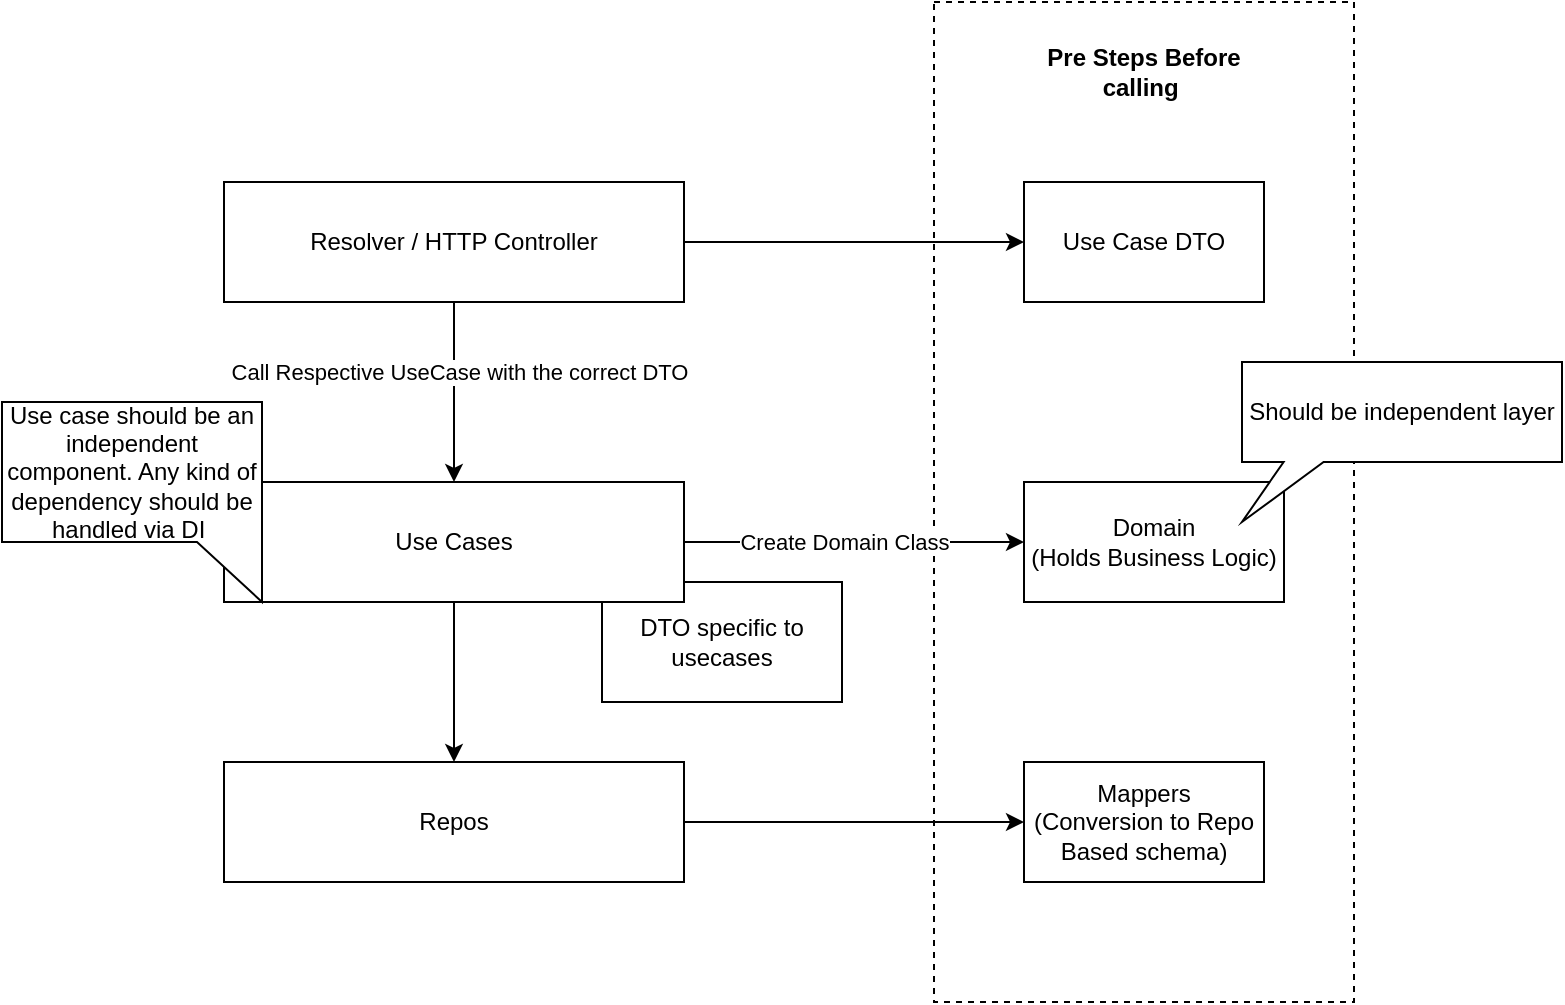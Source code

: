 <mxfile version="19.0.3" type="device"><diagram id="C5RBs43oDa-KdzZeNtuy" name="Page-1"><mxGraphModel dx="1099" dy="826" grid="1" gridSize="10" guides="1" tooltips="1" connect="1" arrows="1" fold="1" page="1" pageScale="1" pageWidth="827" pageHeight="1169" math="0" shadow="0"><root><mxCell id="WIyWlLk6GJQsqaUBKTNV-0"/><mxCell id="WIyWlLk6GJQsqaUBKTNV-1" parent="WIyWlLk6GJQsqaUBKTNV-0"/><mxCell id="ohCqk9J8uWFvoX7usmi4-0" value="DTO specific to usecases" style="rounded=0;whiteSpace=wrap;html=1;" vertex="1" parent="WIyWlLk6GJQsqaUBKTNV-1"><mxGeometry x="320" y="320" width="120" height="60" as="geometry"/></mxCell><mxCell id="O32mdL0tnx5mj_6KUWLs-16" value="" style="rounded=0;whiteSpace=wrap;html=1;dashed=1;" parent="WIyWlLk6GJQsqaUBKTNV-1" vertex="1"><mxGeometry x="486" y="30" width="210" height="500" as="geometry"/></mxCell><mxCell id="O32mdL0tnx5mj_6KUWLs-2" value="" style="edgeStyle=orthogonalEdgeStyle;rounded=0;orthogonalLoop=1;jettySize=auto;html=1;" parent="WIyWlLk6GJQsqaUBKTNV-1" source="O32mdL0tnx5mj_6KUWLs-0" target="O32mdL0tnx5mj_6KUWLs-1" edge="1"><mxGeometry relative="1" as="geometry"/></mxCell><mxCell id="O32mdL0tnx5mj_6KUWLs-10" value="&amp;nbsp;Call Respective UseCase with the correct DTO" style="edgeLabel;html=1;align=center;verticalAlign=middle;resizable=0;points=[];" parent="O32mdL0tnx5mj_6KUWLs-2" vertex="1" connectable="0"><mxGeometry x="-0.233" y="1" relative="1" as="geometry"><mxPoint as="offset"/></mxGeometry></mxCell><mxCell id="O32mdL0tnx5mj_6KUWLs-12" value="" style="edgeStyle=orthogonalEdgeStyle;rounded=0;orthogonalLoop=1;jettySize=auto;html=1;" parent="WIyWlLk6GJQsqaUBKTNV-1" source="O32mdL0tnx5mj_6KUWLs-0" target="O32mdL0tnx5mj_6KUWLs-11" edge="1"><mxGeometry relative="1" as="geometry"/></mxCell><mxCell id="O32mdL0tnx5mj_6KUWLs-0" value="Resolver / HTTP Controller" style="rounded=0;whiteSpace=wrap;html=1;" parent="WIyWlLk6GJQsqaUBKTNV-1" vertex="1"><mxGeometry x="131" y="120" width="230" height="60" as="geometry"/></mxCell><mxCell id="O32mdL0tnx5mj_6KUWLs-5" value="" style="edgeStyle=orthogonalEdgeStyle;rounded=0;orthogonalLoop=1;jettySize=auto;html=1;" parent="WIyWlLk6GJQsqaUBKTNV-1" source="O32mdL0tnx5mj_6KUWLs-1" target="O32mdL0tnx5mj_6KUWLs-4" edge="1"><mxGeometry relative="1" as="geometry"/></mxCell><mxCell id="O32mdL0tnx5mj_6KUWLs-7" value="" style="edgeStyle=orthogonalEdgeStyle;rounded=0;orthogonalLoop=1;jettySize=auto;html=1;" parent="WIyWlLk6GJQsqaUBKTNV-1" source="O32mdL0tnx5mj_6KUWLs-1" target="O32mdL0tnx5mj_6KUWLs-6" edge="1"><mxGeometry relative="1" as="geometry"/></mxCell><mxCell id="O32mdL0tnx5mj_6KUWLs-8" value="Create Domain Class" style="edgeLabel;html=1;align=center;verticalAlign=middle;resizable=0;points=[];" parent="O32mdL0tnx5mj_6KUWLs-7" vertex="1" connectable="0"><mxGeometry x="-0.422" y="3" relative="1" as="geometry"><mxPoint x="31" y="3" as="offset"/></mxGeometry></mxCell><mxCell id="O32mdL0tnx5mj_6KUWLs-1" value="Use Cases" style="whiteSpace=wrap;html=1;rounded=0;" parent="WIyWlLk6GJQsqaUBKTNV-1" vertex="1"><mxGeometry x="131" y="270" width="230" height="60" as="geometry"/></mxCell><mxCell id="O32mdL0tnx5mj_6KUWLs-18" value="" style="edgeStyle=orthogonalEdgeStyle;rounded=0;orthogonalLoop=1;jettySize=auto;html=1;" parent="WIyWlLk6GJQsqaUBKTNV-1" source="O32mdL0tnx5mj_6KUWLs-4" target="O32mdL0tnx5mj_6KUWLs-17" edge="1"><mxGeometry relative="1" as="geometry"/></mxCell><mxCell id="O32mdL0tnx5mj_6KUWLs-4" value="Repos" style="whiteSpace=wrap;html=1;rounded=0;" parent="WIyWlLk6GJQsqaUBKTNV-1" vertex="1"><mxGeometry x="131" y="410" width="230" height="60" as="geometry"/></mxCell><mxCell id="O32mdL0tnx5mj_6KUWLs-6" value="Domain&lt;br&gt;(Holds Business Logic)" style="whiteSpace=wrap;html=1;rounded=0;" parent="WIyWlLk6GJQsqaUBKTNV-1" vertex="1"><mxGeometry x="531" y="270" width="130" height="60" as="geometry"/></mxCell><mxCell id="O32mdL0tnx5mj_6KUWLs-11" value="Use Case DTO" style="whiteSpace=wrap;html=1;rounded=0;" parent="WIyWlLk6GJQsqaUBKTNV-1" vertex="1"><mxGeometry x="531" y="120" width="120" height="60" as="geometry"/></mxCell><mxCell id="O32mdL0tnx5mj_6KUWLs-14" value="&lt;b&gt;Pre Steps Before calling&amp;nbsp;&lt;/b&gt;" style="text;html=1;strokeColor=none;fillColor=none;align=center;verticalAlign=middle;whiteSpace=wrap;rounded=0;" parent="WIyWlLk6GJQsqaUBKTNV-1" vertex="1"><mxGeometry x="531" y="50" width="120" height="30" as="geometry"/></mxCell><mxCell id="O32mdL0tnx5mj_6KUWLs-17" value="Mappers&lt;br&gt;(Conversion to Repo Based schema)" style="whiteSpace=wrap;html=1;rounded=0;" parent="WIyWlLk6GJQsqaUBKTNV-1" vertex="1"><mxGeometry x="531" y="410" width="120" height="60" as="geometry"/></mxCell><mxCell id="O32mdL0tnx5mj_6KUWLs-20" value="Use case should be an independent component. Any kind of dependency should be handled via DI&amp;nbsp;" style="shape=callout;whiteSpace=wrap;html=1;perimeter=calloutPerimeter;position2=1;base=50;size=30;position=0.75;" parent="WIyWlLk6GJQsqaUBKTNV-1" vertex="1"><mxGeometry x="20" y="230" width="130" height="100" as="geometry"/></mxCell><mxCell id="O32mdL0tnx5mj_6KUWLs-24" value="Should be independent layer" style="shape=callout;whiteSpace=wrap;html=1;perimeter=calloutPerimeter;size=30;position=0.13;position2=0;" parent="WIyWlLk6GJQsqaUBKTNV-1" vertex="1"><mxGeometry x="640" y="210" width="160" height="80" as="geometry"/></mxCell></root></mxGraphModel></diagram></mxfile>